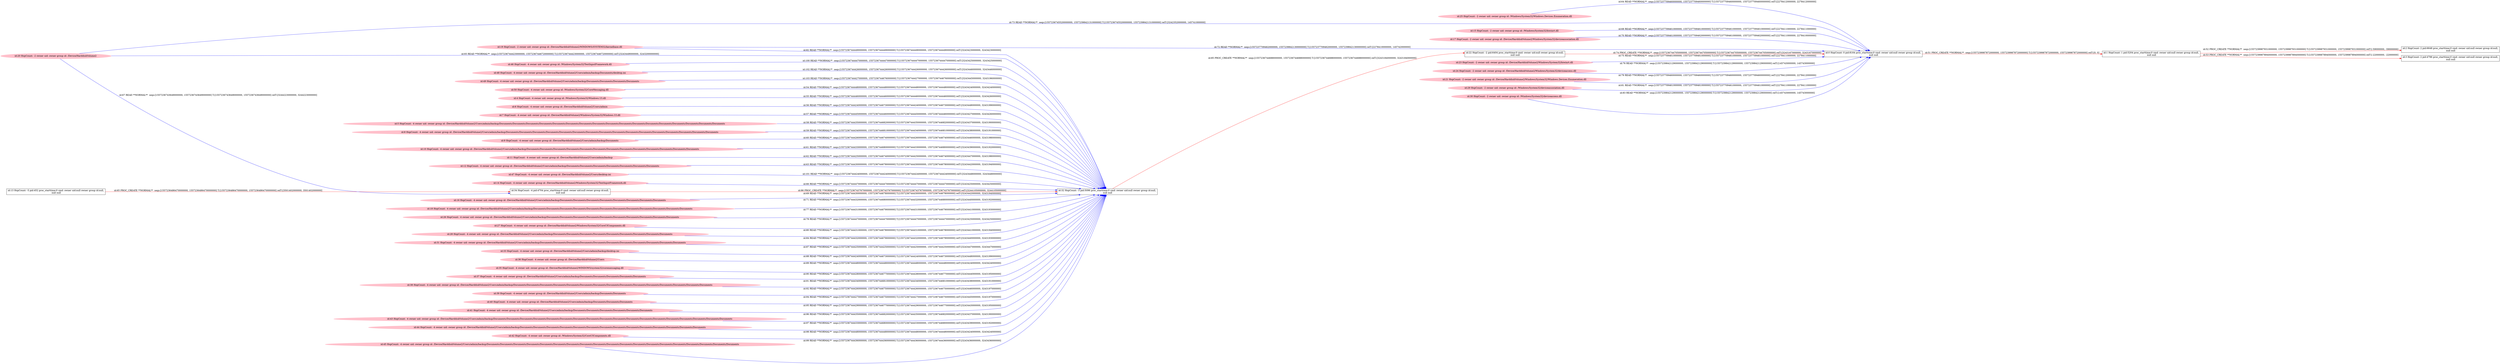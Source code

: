 digraph  {
rankdir=LR
"0"[color=black,label="id:0 HopCount: 0 pid:8164 proc_starttime:0 cmd: owner uid:null owner group id:null,\n null null", shape=box,style=solid];
"1"[color=black,label="id:1 HopCount: 1 pid:5204 proc_starttime:0 cmd: owner uid:null owner group id:null,\n null null", shape=box,style=solid];
"0" -> "1" [id=51,__obj="PROC_CREATE"color=red,label="id:51 PROC_CREATE **NORMAL**  seqs:[1557239987872000000, 1557239987872000000] T:[1557239987872000000, 1557239987872000000] relT:[0, 0]",style=solid];
"2"[color=black,label="id:2 HopCount: 2 pid:6648 proc_starttime:0 cmd: owner uid:null owner group id:null,\n null null", shape=box,style=solid];
"1" -> "2" [id=52,__obj="PROC_CREATE"color=red,label="id:52 PROC_CREATE **NORMAL**  seqs:[1557239987931000000, 1557239987931000000] T:[1557239987931000000, 1557239987931000000] relT:[-59000000, -59000000]",style=solid];
"3"[color=black,label="id:3 HopCount: 2 pid:4796 proc_starttime:0 cmd: owner uid:null owner group id:null,\n null null", shape=box,style=solid];
"1" -> "3" [id=53,__obj="PROC_CREATE"color=red,label="id:53 PROC_CREATE **NORMAL**  seqs:[1557239987894000000, 1557239987894000000] T:[1557239987894000000, 1557239987894000000] relT:[-22000000, -22000000]",style=solid];
"50"[color=pink,label="id:50 HopCount: -4 owner uid: owner group id: /Windows/System32/CoreMessaging.dll ", shape=oval,style=filled];
"32"[color=black,label="id:32 HopCount: -3 pid:5096 proc_starttime:0 cmd: owner uid:null owner group id:null,\n null null", shape=box,style=solid];
"50" -> "32" [id=54,__obj="READ"color=blue,label="id:54 READ **NORMAL**  seqs:[1557236744448000000, 1557236744448000000] T:[1557236744448000000, 1557236744448000000] relT:[3243424000000, 3243424000000]",style=solid];
"4"[color=pink,label="id:4 HopCount: -4 owner uid: owner group id: /Windows/System32/Windows.UI.dll ", shape=oval,style=filled];
"4" -> "32" [id=55,__obj="READ"color=blue,label="id:55 READ **NORMAL**  seqs:[1557236744446000000, 1557236744446000000] T:[1557236744446000000, 1557236744446000000] relT:[3243426000000, 3243426000000]",style=solid];
"6"[color=pink,label="id:6 HopCount: -4 owner uid: owner group id: /Device/HarddiskVolume2/Users/admin ", shape=oval,style=filled];
"6" -> "32" [id=56,__obj="READ"color=blue,label="id:56 READ **NORMAL**  seqs:[1557236744424000000, 1557236744673000000] T:[1557236744424000000, 1557236744673000000] relT:[3243448000000, 3243199000000]",style=solid];
"7"[color=pink,label="id:7 HopCount: -4 owner uid: owner group id: /Device/HarddiskVolume2/Windows/System32/Windows.UI.dll ", shape=oval,style=filled];
"7" -> "32" [id=57,__obj="READ"color=blue,label="id:57 READ **NORMAL**  seqs:[1557236744445000000, 1557236744446000000] T:[1557236744445000000, 1557236744446000000] relT:[3243427000000, 3243426000000]",style=solid];
"5"[color=pink,label="id:5 HopCount: -4 owner uid: owner group id: /Device/HarddiskVolume2/Users/admin/backup/Documents/Documents/Documents/Documents/Documents/Documents/Documents/Documents/Documents/Documents/Documents/Documents/Documents/Documents/Documents/Documents/Documents ", shape=oval,style=filled];
"5" -> "32" [id=58,__obj="READ"color=blue,label="id:58 READ **NORMAL**  seqs:[1557236744435000000, 1557236744682000000] T:[1557236744435000000, 1557236744682000000] relT:[3243437000000, 3243190000000]",style=solid];
"8"[color=pink,label="id:8 HopCount: -4 owner uid: owner group id: /Device/HarddiskVolume2/Users/admin/backup/Documents/Documents/Documents/Documents/Documents/Documents/Documents/Documents/Documents/Documents/Documents/Documents/Documents/Documents/Documents/Documents ", shape=oval,style=filled];
"8" -> "32" [id=59,__obj="READ"color=blue,label="id:59 READ **NORMAL**  seqs:[1557236744434000000, 1557236744681000000] T:[1557236744434000000, 1557236744681000000] relT:[3243438000000, 3243191000000]",style=solid];
"9"[color=pink,label="id:9 HopCount: -4 owner uid: owner group id: /Device/HarddiskVolume2/Users/admin/backup/Documents ", shape=oval,style=filled];
"9" -> "32" [id=60,__obj="READ"color=blue,label="id:60 READ **NORMAL**  seqs:[1557236744426000000, 1557236744674000000] T:[1557236744426000000, 1557236744674000000] relT:[3243446000000, 3243198000000]",style=solid];
"10"[color=pink,label="id:10 HopCount: -4 owner uid: owner group id: /Device/HarddiskVolume2/Users/admin/backup/Documents/Documents/Documents/Documents/Documents/Documents/Documents/Documents/Documents/Documents/Documents/Documents/Documents ", shape=oval,style=filled];
"10" -> "32" [id=61,__obj="READ"color=blue,label="id:61 READ **NORMAL**  seqs:[1557236744433000000, 1557236744680000000] T:[1557236744433000000, 1557236744680000000] relT:[3243439000000, 3243192000000]",style=solid];
"11"[color=pink,label="id:11 HopCount: -4 owner uid: owner group id: /Device/HarddiskVolume2/Users/admin/backup ", shape=oval,style=filled];
"11" -> "32" [id=62,__obj="READ"color=blue,label="id:62 READ **NORMAL**  seqs:[1557236744425000000, 1557236744674000000] T:[1557236744425000000, 1557236744674000000] relT:[3243447000000, 3243198000000]",style=solid];
"12"[color=pink,label="id:12 HopCount: -4 owner uid: owner group id: /Device/HarddiskVolume2/Users/admin/backup/Documents/Documents/Documents/Documents/Documents/Documents/Documents ", shape=oval,style=filled];
"12" -> "32" [id=63,__obj="READ"color=blue,label="id:63 READ **NORMAL**  seqs:[1557236744430000000, 1557236744678000000] T:[1557236744430000000, 1557236744678000000] relT:[3243442000000, 3243194000000]",style=solid];
"25"[color=pink,label="id:25 HopCount: -2 owner uid: owner group id: /Windows/System32/Windows.Devices.Enumeration.dll ", shape=oval,style=filled];
"25" -> "0" [id=64,__obj="READ"color=blue,label="id:64 READ **NORMAL**  seqs:[1557237709460000000, 1557237709460000000] T:[1557237709460000000, 1557237709460000000] relT:[2278412000000, 2278412000000]",style=solid];
"13"[color=black,label="id:13 HopCount: -5 pid:452 proc_starttime:0 cmd: owner uid:null owner group id:null,\n null null", shape=box,style=solid];
"34"[color=black,label="id:34 HopCount: -4 pid:4704 proc_starttime:0 cmd: owner uid:null owner group id:null,\n null null", shape=box,style=solid];
"13" -> "34" [id=65,__obj="PROC_CREATE"color=red,label="id:65 PROC_CREATE **NORMAL**  seqs:[1557236486470000000, 1557236486470000000] T:[1557236486470000000, 1557236486470000000] relT:[3501402000000, 3501402000000]",style=solid];
"14"[color=pink,label="id:14 HopCount: -4 owner uid: owner group id: /Device/HarddiskVolume2/Windows/System32/TextInputFramework.dll ", shape=oval,style=filled];
"14" -> "32" [id=66,__obj="READ"color=blue,label="id:66 READ **NORMAL**  seqs:[1557236744447000000, 1557236744447000000] T:[1557236744447000000, 1557236744447000000] relT:[3243425000000, 3243425000000]",style=solid];
"20"[color=pink,label="id:20 HopCount: -2 owner uid: owner group id: /Device/HarddiskVolume2 ", shape=oval,style=filled];
"20" -> "34" [id=67,__obj="READ"color=blue,label="id:67 READ **NORMAL**  seqs:[1557236743649000000, 1557236743649000000] T:[1557236743649000000, 1557236743649000000] relT:[3244223000000, 3244223000000]",style=solid];
"15"[color=pink,label="id:15 HopCount: -2 owner uid: owner group id: /Windows/System32/biwinrt.dll ", shape=oval,style=filled];
"15" -> "0" [id=68,__obj="READ"color=blue,label="id:68 READ **NORMAL**  seqs:[1557237709461000000, 1557237709461000000] T:[1557237709461000000, 1557237709461000000] relT:[2278411000000, 2278411000000]",style=solid];
"16"[color=pink,label="id:16 HopCount: -4 owner uid: owner group id: /Device/HarddiskVolume2/Users/admin/backup/Documents/Documents/Documents/Documents/Documents/Documents/Documents/Documents ", shape=oval,style=filled];
"16" -> "32" [id=69,__obj="READ"color=blue,label="id:69 READ **NORMAL**  seqs:[1557236744430000000, 1557236744678000000] T:[1557236744430000000, 1557236744678000000] relT:[3243442000000, 3243194000000]",style=solid];
"17"[color=pink,label="id:17 HopCount: -2 owner uid: owner group id: /Device/HarddiskVolume2/Windows/System32/deviceassociation.dll ", shape=oval,style=filled];
"17" -> "0" [id=70,__obj="READ"color=blue,label="id:70 READ **NORMAL**  seqs:[1557237709461000000, 1557237709462000000] T:[1557237709461000000, 1557237709462000000] relT:[2278411000000, 2278410000000]",style=solid];
"18"[color=pink,label="id:18 HopCount: -4 owner uid: owner group id: /Device/HarddiskVolume2/Users/admin/backup/Documents/Documents/Documents/Documents/Documents/Documents/Documents/Documents/Documents/Documents/Documents/Documents ", shape=oval,style=filled];
"18" -> "32" [id=71,__obj="READ"color=blue,label="id:71 READ **NORMAL**  seqs:[1557236744432000000, 1557236744680000000] T:[1557236744432000000, 1557236744680000000] relT:[3243440000000, 3243192000000]",style=solid];
"19"[color=pink,label="id:19 HopCount: -2 owner uid: owner group id: /Device/HarddiskVolume2/WINDOWS/SYSTEM32/kernelbase.dll ", shape=oval,style=filled];
"19" -> "0" [id=72,__obj="READ"color=blue,label="id:72 READ **NORMAL**  seqs:[1557237709462000000, 1557239842130000000] T:[1557237709462000000, 1557239842130000000] relT:[2278410000000, 145742000000]",style=solid];
"20" -> "0" [id=73,__obj="READ"color=blue,label="id:73 READ **NORMAL**  seqs:[1557236745520000000, 1557239842131000000] T:[1557236745520000000, 1557239842131000000] relT:[3242352000000, 145741000000]",style=solid];
"22"[color=black,label="id:22 HopCount: -2 pid:6404 proc_starttime:0 cmd: owner uid:null owner group id:null,\n null null", shape=box,style=solid];
"22" -> "0" [id=74,__obj="PROC_CREATE"color=red,label="id:74 PROC_CREATE **NORMAL**  seqs:[1557236744705000000, 1557236744705000000] T:[1557236744705000000, 1557236744705000000] relT:[3243167000000, 3243167000000]",style=solid];
"23"[color=pink,label="id:23 HopCount: -2 owner uid: owner group id: /Device/HarddiskVolume2/Windows/System32/biwinrt.dll ", shape=oval,style=filled];
"23" -> "0" [id=75,__obj="READ"color=blue,label="id:75 READ **NORMAL**  seqs:[1557237709461000000, 1557237709461000000] T:[1557237709461000000, 1557237709461000000] relT:[2278411000000, 2278411000000]",style=solid];
"24"[color=pink,label="id:24 HopCount: -2 owner uid: owner group id: /Device/HarddiskVolume2/Windows/System32/deviceaccess.dll ", shape=oval,style=filled];
"24" -> "0" [id=76,__obj="READ"color=blue,label="id:76 READ **NORMAL**  seqs:[1557239842129000000, 1557239842129000000] T:[1557239842129000000, 1557239842129000000] relT:[145743000000, 145743000000]",style=solid];
"26"[color=pink,label="id:26 HopCount: -4 owner uid: owner group id: /Device/HarddiskVolume2/Users/admin/backup/Documents/Documents/Documents/Documents/Documents/Documents/Documents/Documents/Documents/Documents ", shape=oval,style=filled];
"26" -> "32" [id=77,__obj="READ"color=blue,label="id:77 READ **NORMAL**  seqs:[1557236744431000000, 1557236744679000000] T:[1557236744431000000, 1557236744679000000] relT:[3243441000000, 3243193000000]",style=solid];
"27"[color=pink,label="id:27 HopCount: -4 owner uid: owner group id: /Device/HarddiskVolume2/Windows/System32/CoreUIComponents.dll ", shape=oval,style=filled];
"27" -> "32" [id=78,__obj="READ"color=blue,label="id:78 READ **NORMAL**  seqs:[1557236744447000000, 1557236744447000000] T:[1557236744447000000, 1557236744447000000] relT:[3243425000000, 3243425000000]",style=solid];
"21"[color=pink,label="id:21 HopCount: -2 owner uid: owner group id: /Device/HarddiskVolume2/Windows/System32/Windows.Devices.Enumeration.dll ", shape=oval,style=filled];
"21" -> "0" [id=79,__obj="READ"color=blue,label="id:79 READ **NORMAL**  seqs:[1557237709460000000, 1557237709460000000] T:[1557237709460000000, 1557237709460000000] relT:[2278412000000, 2278412000000]",style=solid];
"28"[color=pink,label="id:28 HopCount: -4 owner uid: owner group id: /Device/HarddiskVolume2/Users/admin/backup/Documents/Documents/Documents/Documents/Documents/Documents/Documents/Documents/Documents ", shape=oval,style=filled];
"28" -> "32" [id=80,__obj="READ"color=blue,label="id:80 READ **NORMAL**  seqs:[1557236744431000000, 1557236744678000000] T:[1557236744431000000, 1557236744678000000] relT:[3243441000000, 3243194000000]",style=solid];
"29"[color=pink,label="id:29 HopCount: -2 owner uid: owner group id: /Windows/System32/deviceassociation.dll ", shape=oval,style=filled];
"29" -> "0" [id=81,__obj="READ"color=blue,label="id:81 READ **NORMAL**  seqs:[1557237709461000000, 1557237709461000000] T:[1557237709461000000, 1557237709461000000] relT:[2278411000000, 2278411000000]",style=solid];
"19" -> "32" [id=82,__obj="READ"color=blue,label="id:82 READ **NORMAL**  seqs:[1557236744449000000, 1557236744449000000] T:[1557236744449000000, 1557236744449000000] relT:[3243423000000, 3243423000000]",style=solid];
"30"[color=pink,label="id:30 HopCount: -2 owner uid: owner group id: /Windows/System32/deviceaccess.dll ", shape=oval,style=filled];
"30" -> "0" [id=83,__obj="READ"color=blue,label="id:83 READ **NORMAL**  seqs:[1557239842129000000, 1557239842129000000] T:[1557239842129000000, 1557239842129000000] relT:[145743000000, 145743000000]",style=solid];
"31"[color=pink,label="id:31 HopCount: -4 owner uid: owner group id: /Device/HarddiskVolume2/Users/admin/backup/Documents/Documents/Documents/Documents/Documents/Documents/Documents/Documents/Documents/Documents/Documents ", shape=oval,style=filled];
"31" -> "32" [id=84,__obj="READ"color=blue,label="id:84 READ **NORMAL**  seqs:[1557236744432000000, 1557236744679000000] T:[1557236744432000000, 1557236744679000000] relT:[3243440000000, 3243193000000]",style=solid];
"32" -> "22" [id=85,__obj="PROC_CREATE"color=red,label="id:85 PROC_CREATE **NORMAL**  seqs:[1557236744688000000, 1557236744688000000] T:[1557236744688000000, 1557236744688000000] relT:[3243184000000, 3243184000000]",style=solid];
"34" -> "32" [id=86,__obj="PROC_CREATE"color=red,label="id:86 PROC_CREATE **NORMAL**  seqs:[1557236743767000000, 1557236743767000000] T:[1557236743767000000, 1557236743767000000] relT:[3244105000000, 3244105000000]",style=solid];
"33"[color=pink,label="id:33 HopCount: -4 owner uid: owner group id: /Device/HarddiskVolume2/Users/admin/backup/desktop.ini ", shape=oval,style=filled];
"33" -> "32" [id=87,__obj="READ"color=blue,label="id:87 READ **NORMAL**  seqs:[1557236744425000000, 1557236744425000000] T:[1557236744425000000, 1557236744425000000] relT:[3243447000000, 3243447000000]",style=solid];
"36"[color=pink,label="id:36 HopCount: -4 owner uid: owner group id: /Device/HarddiskVolume2/Users ", shape=oval,style=filled];
"36" -> "32" [id=88,__obj="READ"color=blue,label="id:88 READ **NORMAL**  seqs:[1557236744424000000, 1557236744673000000] T:[1557236744424000000, 1557236744673000000] relT:[3243448000000, 3243199000000]",style=solid];
"35"[color=pink,label="id:35 HopCount: -4 owner uid: owner group id: /Device/HarddiskVolume2/WINDOWS/system32/coremessaging.dll ", shape=oval,style=filled];
"35" -> "32" [id=89,__obj="READ"color=blue,label="id:89 READ **NORMAL**  seqs:[1557236744448000000, 1557236744448000000] T:[1557236744448000000, 1557236744448000000] relT:[3243424000000, 3243424000000]",style=solid];
"37"[color=pink,label="id:37 HopCount: -4 owner uid: owner group id: /Device/HarddiskVolume2/Users/admin/backup/Documents/Documents/Documents/Documents/Documents ", shape=oval,style=filled];
"37" -> "32" [id=90,__obj="READ"color=blue,label="id:90 READ **NORMAL**  seqs:[1557236744428000000, 1557236744677000000] T:[1557236744428000000, 1557236744677000000] relT:[3243444000000, 3243195000000]",style=solid];
"38"[color=pink,label="id:38 HopCount: -4 owner uid: owner group id: /Device/HarddiskVolume2/Users/admin/backup/Documents/Documents/Documents/Documents/Documents/Documents/Documents/Documents/Documents/Documents/Documents/Documents/Documents/Documents/Documents ", shape=oval,style=filled];
"38" -> "32" [id=91,__obj="READ"color=blue,label="id:91 READ **NORMAL**  seqs:[1557236744434000000, 1557236744681000000] T:[1557236744434000000, 1557236744681000000] relT:[3243438000000, 3243191000000]",style=solid];
"39"[color=pink,label="id:39 HopCount: -4 owner uid: owner group id: /Device/HarddiskVolume2/Users/admin/backup/Documents/Documents ", shape=oval,style=filled];
"39" -> "32" [id=92,__obj="READ"color=blue,label="id:92 READ **NORMAL**  seqs:[1557236744426000000, 1557236744675000000] T:[1557236744426000000, 1557236744675000000] relT:[3243446000000, 3243197000000]",style=solid];
"20" -> "32" [id=93,__obj="READ"color=blue,label="id:93 READ **NORMAL**  seqs:[1557236744423000000, 1557236744672000000] T:[1557236744423000000, 1557236744672000000] relT:[3243449000000, 3243200000000]",style=solid];
"40"[color=pink,label="id:40 HopCount: -4 owner uid: owner group id: /Device/HarddiskVolume2/Users/admin/backup/Documents/Documents/Documents ", shape=oval,style=filled];
"40" -> "32" [id=94,__obj="READ"color=blue,label="id:94 READ **NORMAL**  seqs:[1557236744427000000, 1557236744675000000] T:[1557236744427000000, 1557236744675000000] relT:[3243445000000, 3243197000000]",style=solid];
"41"[color=pink,label="id:41 HopCount: -4 owner uid: owner group id: /Device/HarddiskVolume2/Users/admin/backup/Documents/Documents/Documents/Documents/Documents/Documents ", shape=oval,style=filled];
"41" -> "32" [id=95,__obj="READ"color=blue,label="id:95 READ **NORMAL**  seqs:[1557236744429000000, 1557236744677000000] T:[1557236744429000000, 1557236744677000000] relT:[3243443000000, 3243195000000]",style=solid];
"43"[color=pink,label="id:43 HopCount: -4 owner uid: owner group id: /Device/HarddiskVolume2/Users/admin/backup/Documents/Documents/Documents/Documents/Documents/Documents/Documents/Documents/Documents/Documents/Documents/Documents/Documents/Documents/Documents/Documents/Documents/Documents ", shape=oval,style=filled];
"43" -> "32" [id=96,__obj="READ"color=blue,label="id:96 READ **NORMAL**  seqs:[1557236744435000000, 1557236744682000000] T:[1557236744435000000, 1557236744682000000] relT:[3243437000000, 3243190000000]",style=solid];
"44"[color=pink,label="id:44 HopCount: -4 owner uid: owner group id: /Device/HarddiskVolume2/Users/admin/backup/Documents/Documents/Documents/Documents/Documents/Documents/Documents/Documents/Documents/Documents/Documents/Documents/Documents/Documents ", shape=oval,style=filled];
"44" -> "32" [id=97,__obj="READ"color=blue,label="id:97 READ **NORMAL**  seqs:[1557236744433000000, 1557236744680000000] T:[1557236744433000000, 1557236744680000000] relT:[3243439000000, 3243192000000]",style=solid];
"42"[color=pink,label="id:42 HopCount: -4 owner uid: owner group id: /Windows/System32/CoreUIComponents.dll ", shape=oval,style=filled];
"42" -> "32" [id=98,__obj="READ"color=blue,label="id:98 READ **NORMAL**  seqs:[1557236744448000000, 1557236744448000000] T:[1557236744448000000, 1557236744448000000] relT:[3243424000000, 3243424000000]",style=solid];
"45"[color=pink,label="id:45 HopCount: -4 owner uid: owner group id: /Device/HarddiskVolume2/Users/admin/backup/Documents/Documents/Documents/Documents/Documents/Documents/Documents/Documents/Documents/Documents/Documents/Documents/Documents/Documents/Documents/Documents/Documents/Documents/Documents ", shape=oval,style=filled];
"45" -> "32" [id=99,__obj="READ"color=blue,label="id:99 READ **NORMAL**  seqs:[1557236744436000000, 1557236744436000000] T:[1557236744436000000, 1557236744436000000] relT:[3243436000000, 3243436000000]",style=solid];
"46"[color=pink,label="id:46 HopCount: -4 owner uid: owner group id: /Windows/System32/TextInputFramework.dll ", shape=oval,style=filled];
"46" -> "32" [id=100,__obj="READ"color=blue,label="id:100 READ **NORMAL**  seqs:[1557236744447000000, 1557236744447000000] T:[1557236744447000000, 1557236744447000000] relT:[3243425000000, 3243425000000]",style=solid];
"47"[color=pink,label="id:47 HopCount: -4 owner uid: owner group id: /Device/HarddiskVolume2/Users/desktop.ini ", shape=oval,style=filled];
"47" -> "32" [id=101,__obj="READ"color=blue,label="id:101 READ **NORMAL**  seqs:[1557236744424000000, 1557236744424000000] T:[1557236744424000000, 1557236744424000000] relT:[3243448000000, 3243448000000]",style=solid];
"48"[color=pink,label="id:48 HopCount: -4 owner uid: owner group id: /Device/HarddiskVolume2/Users/admin/backup/Documents/desktop.ini ", shape=oval,style=filled];
"48" -> "32" [id=102,__obj="READ"color=blue,label="id:102 READ **NORMAL**  seqs:[1557236744426000000, 1557236744426000000] T:[1557236744426000000, 1557236744426000000] relT:[3243446000000, 3243446000000]",style=solid];
"49"[color=pink,label="id:49 HopCount: -4 owner uid: owner group id: /Device/HarddiskVolume2/Users/admin/backup/Documents/Documents/Documents/Documents ", shape=oval,style=filled];
"49" -> "32" [id=103,__obj="READ"color=blue,label="id:103 READ **NORMAL**  seqs:[1557236744427000000, 1557236744676000000] T:[1557236744427000000, 1557236744676000000] relT:[3243445000000, 3243196000000]",style=solid];
}